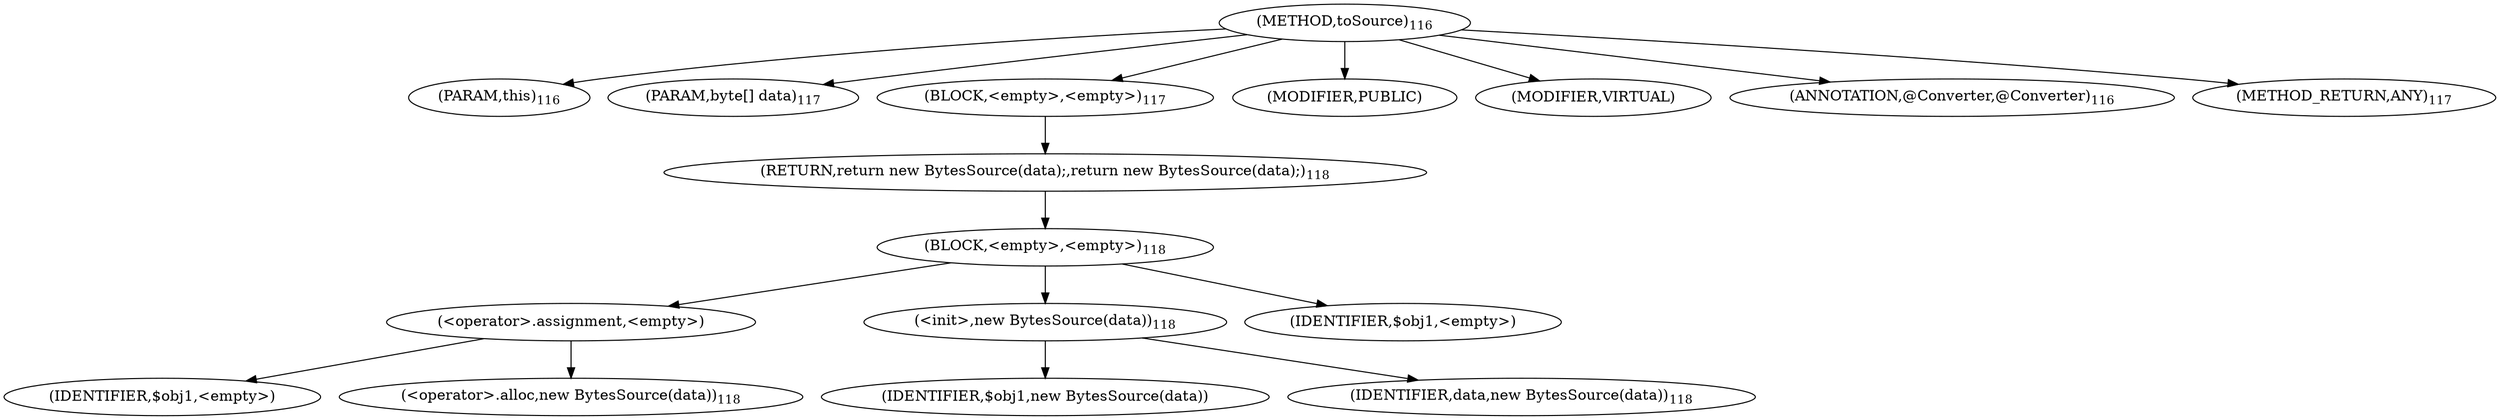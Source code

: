 digraph "toSource" {  
"222" [label = <(METHOD,toSource)<SUB>116</SUB>> ]
"223" [label = <(PARAM,this)<SUB>116</SUB>> ]
"224" [label = <(PARAM,byte[] data)<SUB>117</SUB>> ]
"225" [label = <(BLOCK,&lt;empty&gt;,&lt;empty&gt;)<SUB>117</SUB>> ]
"226" [label = <(RETURN,return new BytesSource(data);,return new BytesSource(data);)<SUB>118</SUB>> ]
"227" [label = <(BLOCK,&lt;empty&gt;,&lt;empty&gt;)<SUB>118</SUB>> ]
"228" [label = <(&lt;operator&gt;.assignment,&lt;empty&gt;)> ]
"229" [label = <(IDENTIFIER,$obj1,&lt;empty&gt;)> ]
"230" [label = <(&lt;operator&gt;.alloc,new BytesSource(data))<SUB>118</SUB>> ]
"231" [label = <(&lt;init&gt;,new BytesSource(data))<SUB>118</SUB>> ]
"232" [label = <(IDENTIFIER,$obj1,new BytesSource(data))> ]
"233" [label = <(IDENTIFIER,data,new BytesSource(data))<SUB>118</SUB>> ]
"234" [label = <(IDENTIFIER,$obj1,&lt;empty&gt;)> ]
"235" [label = <(MODIFIER,PUBLIC)> ]
"236" [label = <(MODIFIER,VIRTUAL)> ]
"237" [label = <(ANNOTATION,@Converter,@Converter)<SUB>116</SUB>> ]
"238" [label = <(METHOD_RETURN,ANY)<SUB>117</SUB>> ]
  "222" -> "223" 
  "222" -> "224" 
  "222" -> "225" 
  "222" -> "235" 
  "222" -> "236" 
  "222" -> "237" 
  "222" -> "238" 
  "225" -> "226" 
  "226" -> "227" 
  "227" -> "228" 
  "227" -> "231" 
  "227" -> "234" 
  "228" -> "229" 
  "228" -> "230" 
  "231" -> "232" 
  "231" -> "233" 
}
